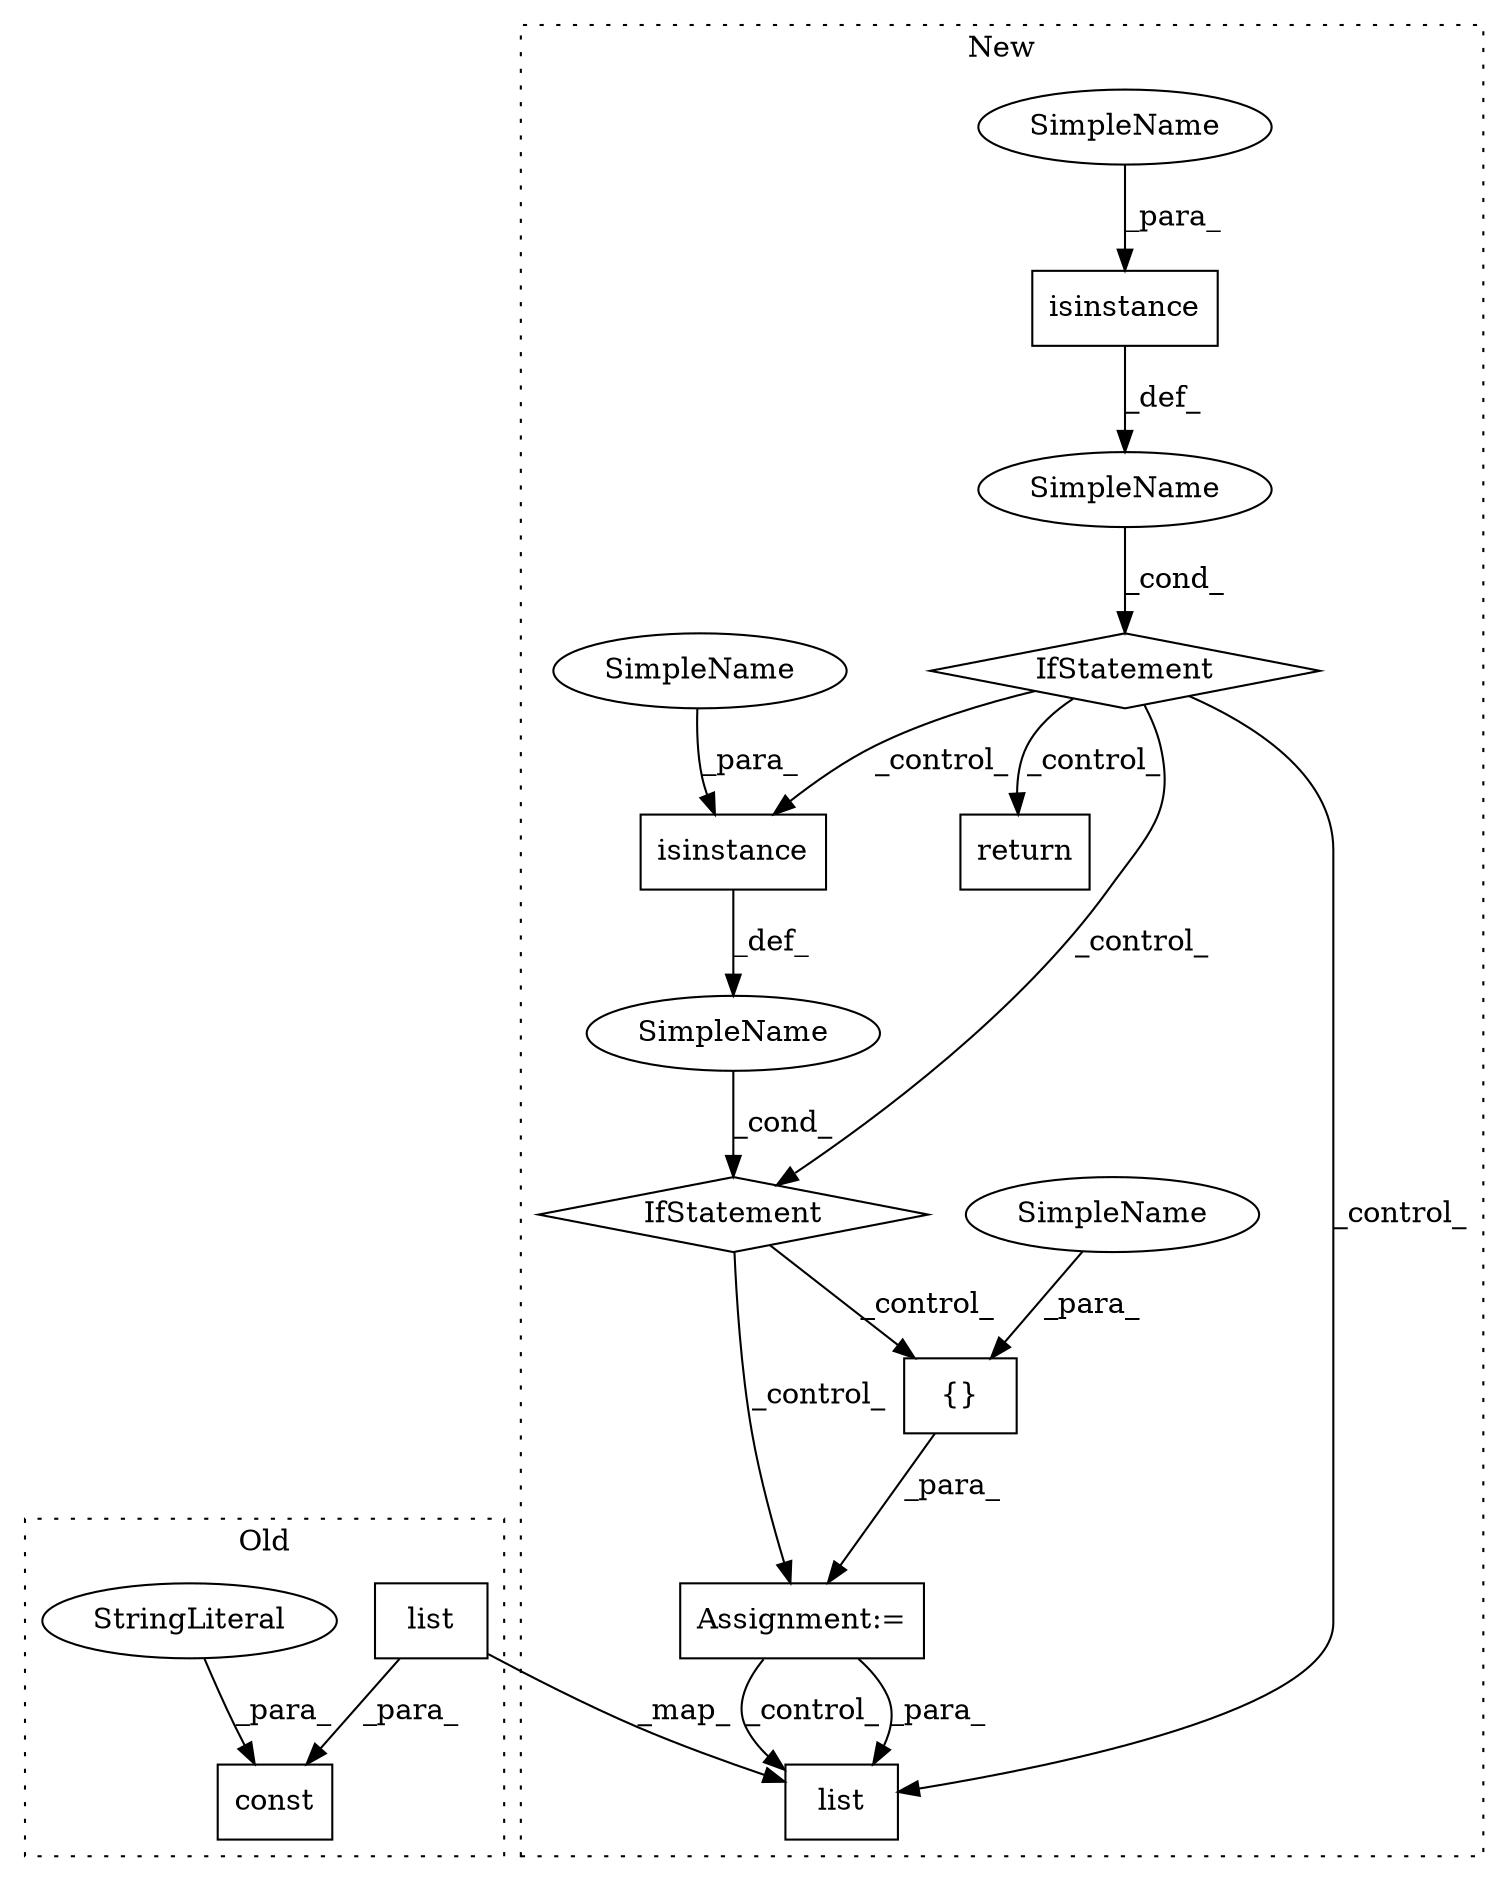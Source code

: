 digraph G {
subgraph cluster0 {
1 [label="const" a="32" s="2636,2661" l="6,1" shape="box"];
6 [label="list" a="32" s="2642,2652" l="5,1" shape="box"];
12 [label="StringLiteral" a="45" s="2654" l="7" shape="ellipse"];
label = "Old";
style="dotted";
}
subgraph cluster1 {
2 [label="{}" a="4" s="2715,2721" l="1,1" shape="box"];
3 [label="Assignment:=" a="7" s="2705" l="1" shape="box"];
4 [label="isinstance" a="32" s="2669,2689" l="11,1" shape="box"];
5 [label="list" a="32" s="2800,2810" l="5,1" shape="box"];
7 [label="IfStatement" a="25" s="2665,2690" l="4,2" shape="diamond"];
8 [label="SimpleName" a="42" s="" l="" shape="ellipse"];
9 [label="IfStatement" a="25" s="2572,2598" l="4,2" shape="diamond"];
10 [label="SimpleName" a="42" s="" l="" shape="ellipse"];
11 [label="isinstance" a="32" s="2576,2597" l="11,1" shape="box"];
13 [label="return" a="41" s="2608" l="7" shape="box"];
14 [label="SimpleName" a="42" s="2716" l="5" shape="ellipse"];
15 [label="SimpleName" a="42" s="2587" l="5" shape="ellipse"];
16 [label="SimpleName" a="42" s="2680" l="5" shape="ellipse"];
label = "New";
style="dotted";
}
2 -> 3 [label="_para_"];
3 -> 5 [label="_para_"];
3 -> 5 [label="_control_"];
4 -> 10 [label="_def_"];
6 -> 5 [label="_map_"];
6 -> 1 [label="_para_"];
7 -> 3 [label="_control_"];
7 -> 2 [label="_control_"];
8 -> 9 [label="_cond_"];
9 -> 13 [label="_control_"];
9 -> 5 [label="_control_"];
9 -> 7 [label="_control_"];
9 -> 4 [label="_control_"];
10 -> 7 [label="_cond_"];
11 -> 8 [label="_def_"];
12 -> 1 [label="_para_"];
14 -> 2 [label="_para_"];
15 -> 11 [label="_para_"];
16 -> 4 [label="_para_"];
}
